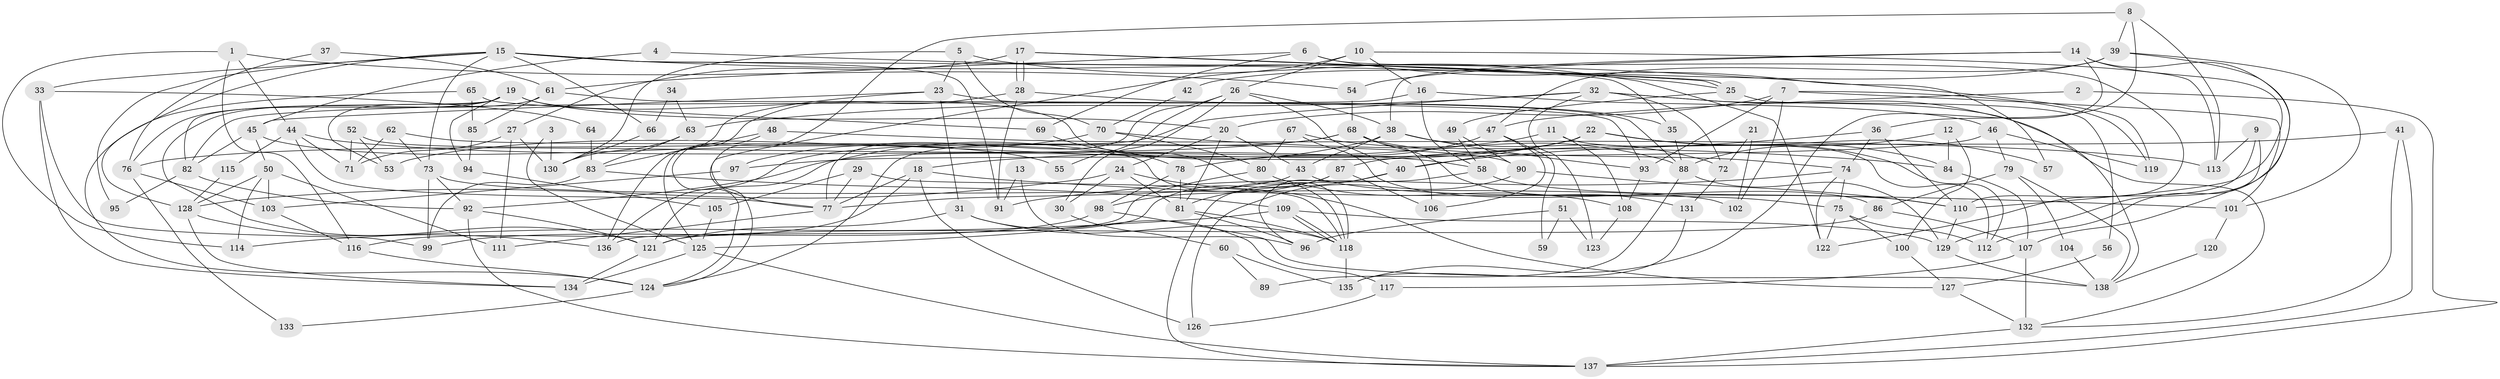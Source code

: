 // coarse degree distribution, {17: 0.023809523809523808, 10: 0.09523809523809523, 6: 0.14285714285714285, 11: 0.07142857142857142, 4: 0.19047619047619047, 9: 0.07142857142857142, 7: 0.11904761904761904, 5: 0.07142857142857142, 8: 0.09523809523809523, 13: 0.023809523809523808, 2: 0.023809523809523808, 3: 0.047619047619047616, 12: 0.023809523809523808}
// Generated by graph-tools (version 1.1) at 2025/50/03/04/25 22:50:50]
// undirected, 138 vertices, 276 edges
graph export_dot {
  node [color=gray90,style=filled];
  1;
  2;
  3;
  4;
  5;
  6;
  7;
  8;
  9;
  10;
  11;
  12;
  13;
  14;
  15;
  16;
  17;
  18;
  19;
  20;
  21;
  22;
  23;
  24;
  25;
  26;
  27;
  28;
  29;
  30;
  31;
  32;
  33;
  34;
  35;
  36;
  37;
  38;
  39;
  40;
  41;
  42;
  43;
  44;
  45;
  46;
  47;
  48;
  49;
  50;
  51;
  52;
  53;
  54;
  55;
  56;
  57;
  58;
  59;
  60;
  61;
  62;
  63;
  64;
  65;
  66;
  67;
  68;
  69;
  70;
  71;
  72;
  73;
  74;
  75;
  76;
  77;
  78;
  79;
  80;
  81;
  82;
  83;
  84;
  85;
  86;
  87;
  88;
  89;
  90;
  91;
  92;
  93;
  94;
  95;
  96;
  97;
  98;
  99;
  100;
  101;
  102;
  103;
  104;
  105;
  106;
  107;
  108;
  109;
  110;
  111;
  112;
  113;
  114;
  115;
  116;
  117;
  118;
  119;
  120;
  121;
  122;
  123;
  124;
  125;
  126;
  127;
  128;
  129;
  130;
  131;
  132;
  133;
  134;
  135;
  136;
  137;
  138;
  1 -- 114;
  1 -- 44;
  1 -- 54;
  1 -- 116;
  2 -- 47;
  2 -- 137;
  3 -- 130;
  3 -- 125;
  4 -- 25;
  4 -- 45;
  5 -- 70;
  5 -- 130;
  5 -- 23;
  5 -- 122;
  6 -- 61;
  6 -- 110;
  6 -- 57;
  6 -- 69;
  7 -- 101;
  7 -- 20;
  7 -- 93;
  7 -- 102;
  7 -- 119;
  8 -- 77;
  8 -- 113;
  8 -- 36;
  8 -- 39;
  9 -- 122;
  9 -- 129;
  9 -- 113;
  10 -- 124;
  10 -- 26;
  10 -- 16;
  10 -- 113;
  11 -- 18;
  11 -- 108;
  11 -- 112;
  12 -- 100;
  12 -- 88;
  12 -- 84;
  13 -- 96;
  13 -- 91;
  14 -- 110;
  14 -- 38;
  14 -- 54;
  14 -- 107;
  14 -- 135;
  15 -- 91;
  15 -- 128;
  15 -- 33;
  15 -- 35;
  15 -- 66;
  15 -- 73;
  15 -- 95;
  15 -- 119;
  16 -- 58;
  16 -- 46;
  16 -- 82;
  17 -- 28;
  17 -- 28;
  17 -- 25;
  17 -- 25;
  17 -- 27;
  18 -- 77;
  18 -- 116;
  18 -- 101;
  18 -- 126;
  19 -- 82;
  19 -- 20;
  19 -- 53;
  19 -- 76;
  19 -- 94;
  19 -- 118;
  20 -- 24;
  20 -- 81;
  20 -- 43;
  21 -- 102;
  21 -- 72;
  22 -- 40;
  22 -- 84;
  22 -- 53;
  22 -- 57;
  22 -- 92;
  22 -- 112;
  23 -- 31;
  23 -- 45;
  23 -- 88;
  23 -- 136;
  24 -- 128;
  24 -- 81;
  24 -- 30;
  24 -- 127;
  25 -- 49;
  25 -- 56;
  26 -- 38;
  26 -- 77;
  26 -- 30;
  26 -- 40;
  26 -- 55;
  27 -- 111;
  27 -- 71;
  27 -- 130;
  28 -- 125;
  28 -- 35;
  28 -- 91;
  29 -- 77;
  29 -- 118;
  29 -- 105;
  30 -- 60;
  31 -- 118;
  31 -- 121;
  31 -- 117;
  32 -- 138;
  32 -- 132;
  32 -- 63;
  32 -- 72;
  32 -- 123;
  32 -- 124;
  33 -- 134;
  33 -- 64;
  33 -- 99;
  34 -- 63;
  34 -- 66;
  35 -- 88;
  36 -- 74;
  36 -- 40;
  36 -- 110;
  37 -- 61;
  37 -- 76;
  38 -- 43;
  38 -- 72;
  38 -- 93;
  38 -- 121;
  39 -- 112;
  39 -- 42;
  39 -- 47;
  39 -- 101;
  40 -- 81;
  40 -- 96;
  41 -- 87;
  41 -- 137;
  41 -- 132;
  42 -- 70;
  43 -- 75;
  43 -- 77;
  44 -- 71;
  44 -- 58;
  44 -- 77;
  44 -- 115;
  45 -- 50;
  45 -- 55;
  45 -- 82;
  46 -- 119;
  46 -- 79;
  46 -- 97;
  47 -- 78;
  47 -- 59;
  47 -- 106;
  48 -- 113;
  48 -- 83;
  48 -- 124;
  49 -- 58;
  49 -- 90;
  50 -- 128;
  50 -- 103;
  50 -- 111;
  50 -- 114;
  51 -- 123;
  51 -- 96;
  51 -- 59;
  52 -- 53;
  52 -- 118;
  52 -- 71;
  54 -- 68;
  56 -- 127;
  58 -- 137;
  58 -- 110;
  60 -- 135;
  60 -- 89;
  61 -- 93;
  61 -- 121;
  61 -- 85;
  62 -- 71;
  62 -- 73;
  62 -- 90;
  63 -- 83;
  63 -- 130;
  64 -- 83;
  65 -- 69;
  65 -- 124;
  65 -- 85;
  66 -- 130;
  67 -- 88;
  67 -- 86;
  67 -- 80;
  68 -- 136;
  68 -- 74;
  68 -- 76;
  68 -- 106;
  68 -- 131;
  69 -- 78;
  70 -- 97;
  70 -- 84;
  70 -- 80;
  72 -- 131;
  73 -- 92;
  73 -- 99;
  73 -- 102;
  74 -- 75;
  74 -- 91;
  74 -- 122;
  75 -- 122;
  75 -- 112;
  75 -- 100;
  76 -- 103;
  76 -- 133;
  77 -- 111;
  78 -- 81;
  78 -- 98;
  79 -- 138;
  79 -- 86;
  79 -- 104;
  80 -- 108;
  80 -- 136;
  81 -- 118;
  81 -- 96;
  82 -- 92;
  82 -- 95;
  83 -- 109;
  83 -- 99;
  84 -- 107;
  85 -- 94;
  86 -- 121;
  86 -- 107;
  87 -- 125;
  87 -- 106;
  87 -- 98;
  88 -- 89;
  88 -- 129;
  90 -- 126;
  90 -- 110;
  92 -- 121;
  92 -- 137;
  93 -- 108;
  94 -- 105;
  97 -- 103;
  98 -- 99;
  98 -- 138;
  100 -- 127;
  101 -- 120;
  103 -- 116;
  104 -- 138;
  105 -- 125;
  107 -- 117;
  107 -- 132;
  108 -- 123;
  109 -- 118;
  109 -- 118;
  109 -- 129;
  109 -- 114;
  110 -- 129;
  115 -- 128;
  116 -- 124;
  117 -- 126;
  118 -- 135;
  120 -- 138;
  121 -- 134;
  124 -- 133;
  125 -- 137;
  125 -- 134;
  127 -- 132;
  128 -- 136;
  128 -- 134;
  129 -- 138;
  131 -- 135;
  132 -- 137;
}
